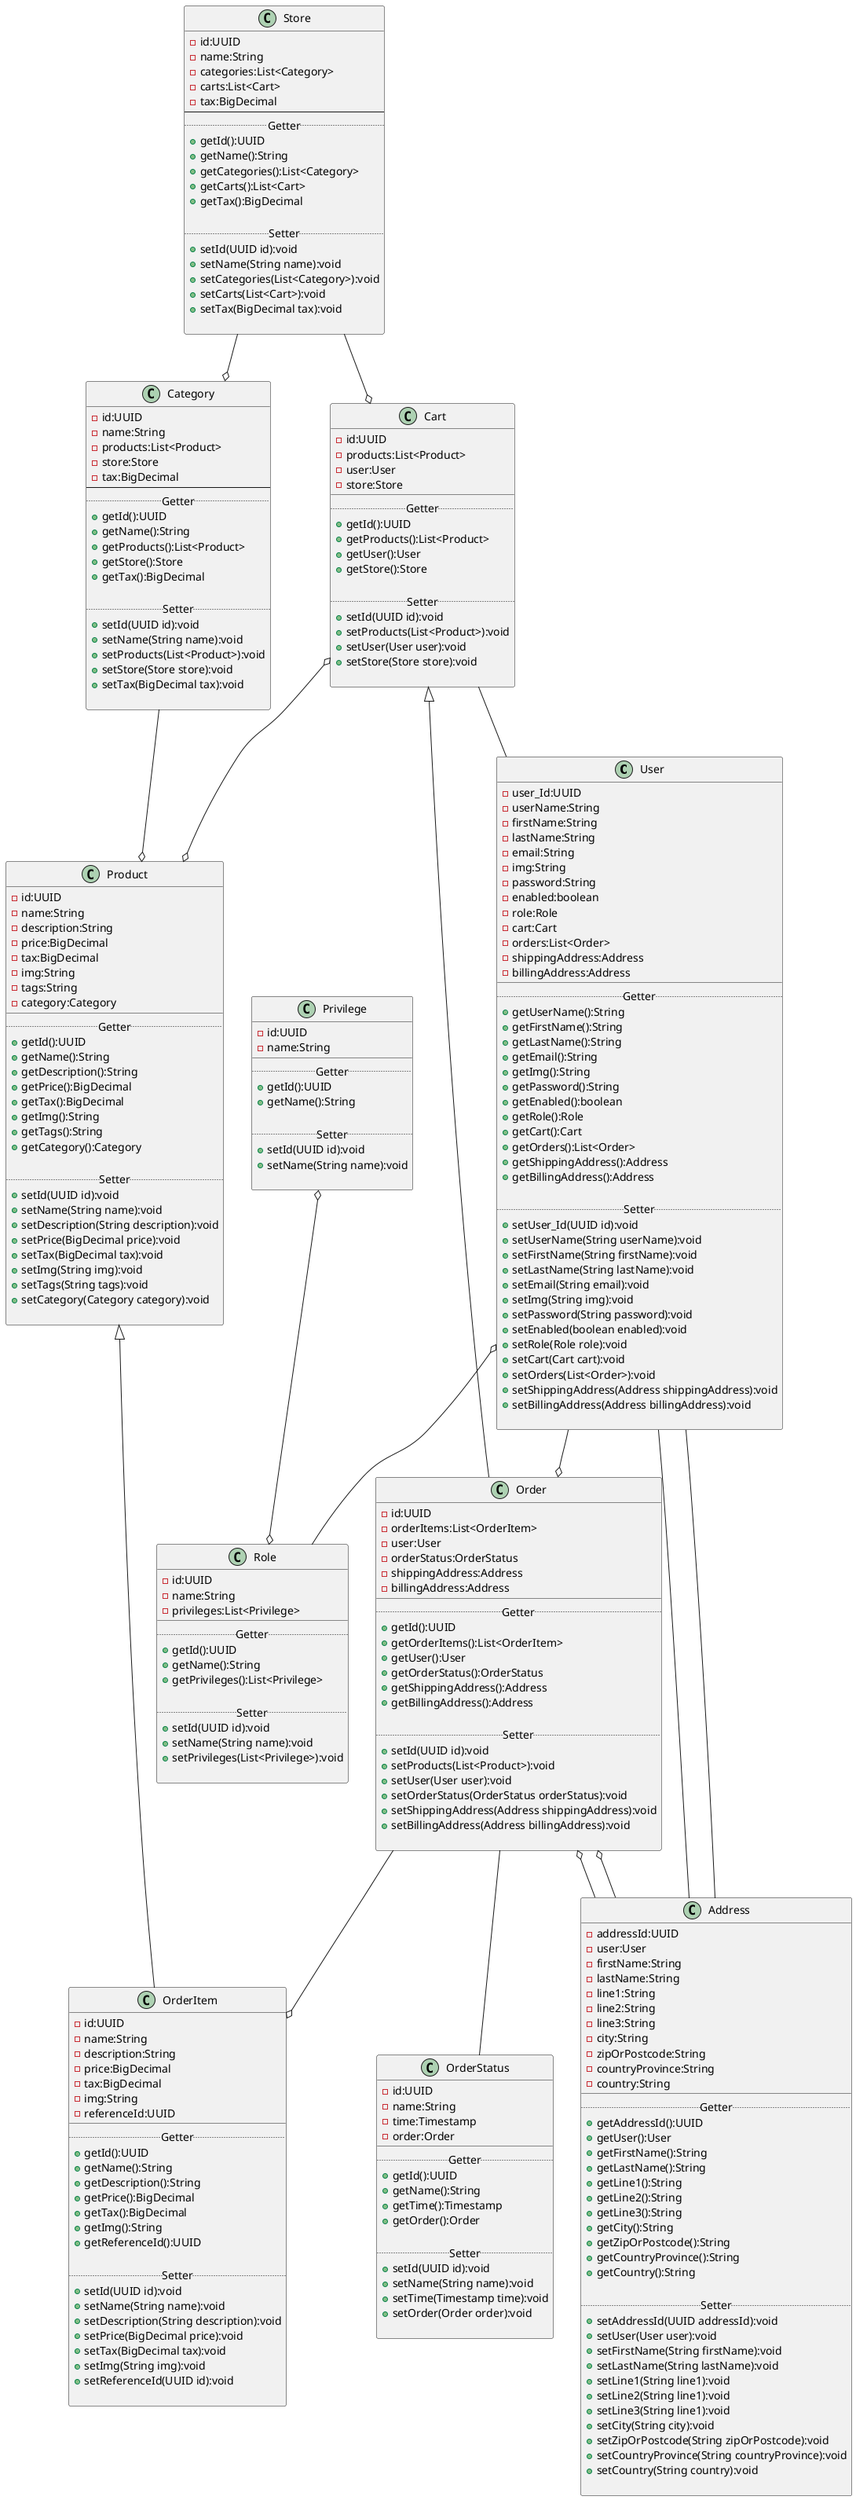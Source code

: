 @startuml
class User {
-user_Id:UUID
-userName:String
-firstName:String
-lastName:String
-email:String
-img:String
-password:String
-enabled:boolean
-role:Role
-cart:Cart
-orders:List<Order>
-shippingAddress:Address
-billingAddress:Address
__
..Getter..
+getUserName():String
+getFirstName():String
+getLastName():String
+getEmail():String
+getImg():String
+getPassword():String
+getEnabled():boolean
+getRole():Role
+getCart():Cart
+getOrders():List<Order>
+getShippingAddress():Address
+getBillingAddress():Address

..Setter..
+setUser_Id(UUID id):void
+setUserName(String userName):void
+setFirstName(String firstName):void
+setLastName(String lastName):void
+setEmail(String email):void
+setImg(String img):void
+setPassword(String password):void
+setEnabled(boolean enabled):void
+setRole(Role role):void
+setCart(Cart cart):void
+setOrders(List<Order>):void
+setShippingAddress(Address shippingAddress):void
+setBillingAddress(Address billingAddress):void

}

class Role {
-id:UUID
-name:String
-privileges:List<Privilege>
__
..Getter..
+getId():UUID
+getName():String
+getPrivileges():List<Privilege>

..Setter..
+setId(UUID id):void
+setName(String name):void
+setPrivileges(List<Privilege>):void

}

class Privilege {
-id:UUID
-name:String
__
..Getter..
+getId():UUID
+getName():String

..Setter..
+setId(UUID id):void
+setName(String name):void

}

class Product {
-id:UUID
-name:String
-description:String
-price:BigDecimal
-tax:BigDecimal
-img:String
-tags:String
-category:Category
__
..Getter..
+getId():UUID
+getName():String
+getDescription():String
+getPrice():BigDecimal
+getTax():BigDecimal
+getImg():String
+getTags():String
+getCategory():Category

..Setter..
+setId(UUID id):void
+setName(String name):void
+setDescription(String description):void
+setPrice(BigDecimal price):void
+setTax(BigDecimal tax):void
+setImg(String img):void
+setTags(String tags):void
+setCategory(Category category):void

}
class Order extends Cart{
-id:UUID
-orderItems:List<OrderItem>
-user:User
-orderStatus:OrderStatus
-shippingAddress:Address
-billingAddress:Address
__
..Getter..
+getId():UUID
+getOrderItems():List<OrderItem>
+getUser():User
+getOrderStatus():OrderStatus
+getShippingAddress():Address
+getBillingAddress():Address

..Setter..
+setId(UUID id):void
+setProducts(List<Product>):void
+setUser(User user):void
+setOrderStatus(OrderStatus orderStatus):void
+setShippingAddress(Address shippingAddress):void
+setBillingAddress(Address billingAddress):void

}

class OrderItem extends Product{
-id:UUID
-name:String
-description:String
-price:BigDecimal
-tax:BigDecimal
-img:String
-referenceId:UUID
__
..Getter..
+getId():UUID
+getName():String
+getDescription():String
+getPrice():BigDecimal
+getTax():BigDecimal
+getImg():String
+getReferenceId():UUID

..Setter..
+setId(UUID id):void
+setName(String name):void
+setDescription(String description):void
+setPrice(BigDecimal price):void
+setTax(BigDecimal tax):void
+setImg(String img):void
+setReferenceId(UUID id):void

}


class Store {
-id:UUID
-name:String
-categories:List<Category>
-carts:List<Cart>
-tax:BigDecimal
--
..Getter..
+getId():UUID
+getName():String
+getCategories():List<Category>
+getCarts():List<Cart>
+getTax():BigDecimal

..Setter..
+setId(UUID id):void
+setName(String name):void
+setCategories(List<Category>):void
+setCarts(List<Cart>):void
+setTax(BigDecimal tax):void

}
class Category {
-id:UUID
-name:String
-products:List<Product>
-store:Store
-tax:BigDecimal
--
..Getter..
+getId():UUID
+getName():String
+getProducts():List<Product>
+getStore():Store
+getTax():BigDecimal

..Setter..
+setId(UUID id):void
+setName(String name):void
+setProducts(List<Product>):void
+setStore(Store store):void
+setTax(BigDecimal tax):void

}


class Cart {
-id:UUID
-products:List<Product>
-user:User
-store:Store
__
..Getter..
+getId():UUID
+getProducts():List<Product>
+getUser():User
+getStore():Store

..Setter..
+setId(UUID id):void
+setProducts(List<Product>):void
+setUser(User user):void
+setStore(Store store):void

}
class OrderStatus {
-id:UUID
-name:String
-time:Timestamp
-order:Order
__
..Getter..
+getId():UUID
+getName():String
+getTime():Timestamp
+getOrder():Order

..Setter..
+setId(UUID id):void
+setName(String name):void
+setTime(Timestamp time):void
+setOrder(Order order):void

}


class Address {
-addressId:UUID
-user:User
-firstName:String
-lastName:String
-line1:String
-line2:String
-line3:String
-city:String
-zipOrPostcode:String
-countryProvince:String
-country:String
__
..Getter..
+getAddressId():UUID
+getUser():User
+getFirstName():String
+getLastName():String
+getLine1():String
+getLine2():String
+getLine3():String
+getCity():String
+getZipOrPostcode():String
+getCountryProvince():String
+getCountry():String

..Setter..
+setAddressId(UUID addressId):void
+setUser(User user):void
+setFirstName(String firstName):void
+setLastName(String lastName):void
+setLine1(String line1):void
+setLine2(String line1):void
+setLine3(String line1):void
+setCity(String city):void
+setZipOrPostcode(String zipOrPostcode):void
+setCountryProvince(String countryProvince):void
+setCountry(String country):void

}

Privilege o--o Role
User o-- Role
User --o Order
Order --o OrderItem
Cart -- User
Store --o Category
Category --o Product
Store --o Cart
Cart o--o Product
Order -- OrderStatus
User -- Address
User -- Address
Order o-- Address
Order o-- Address
@enduml